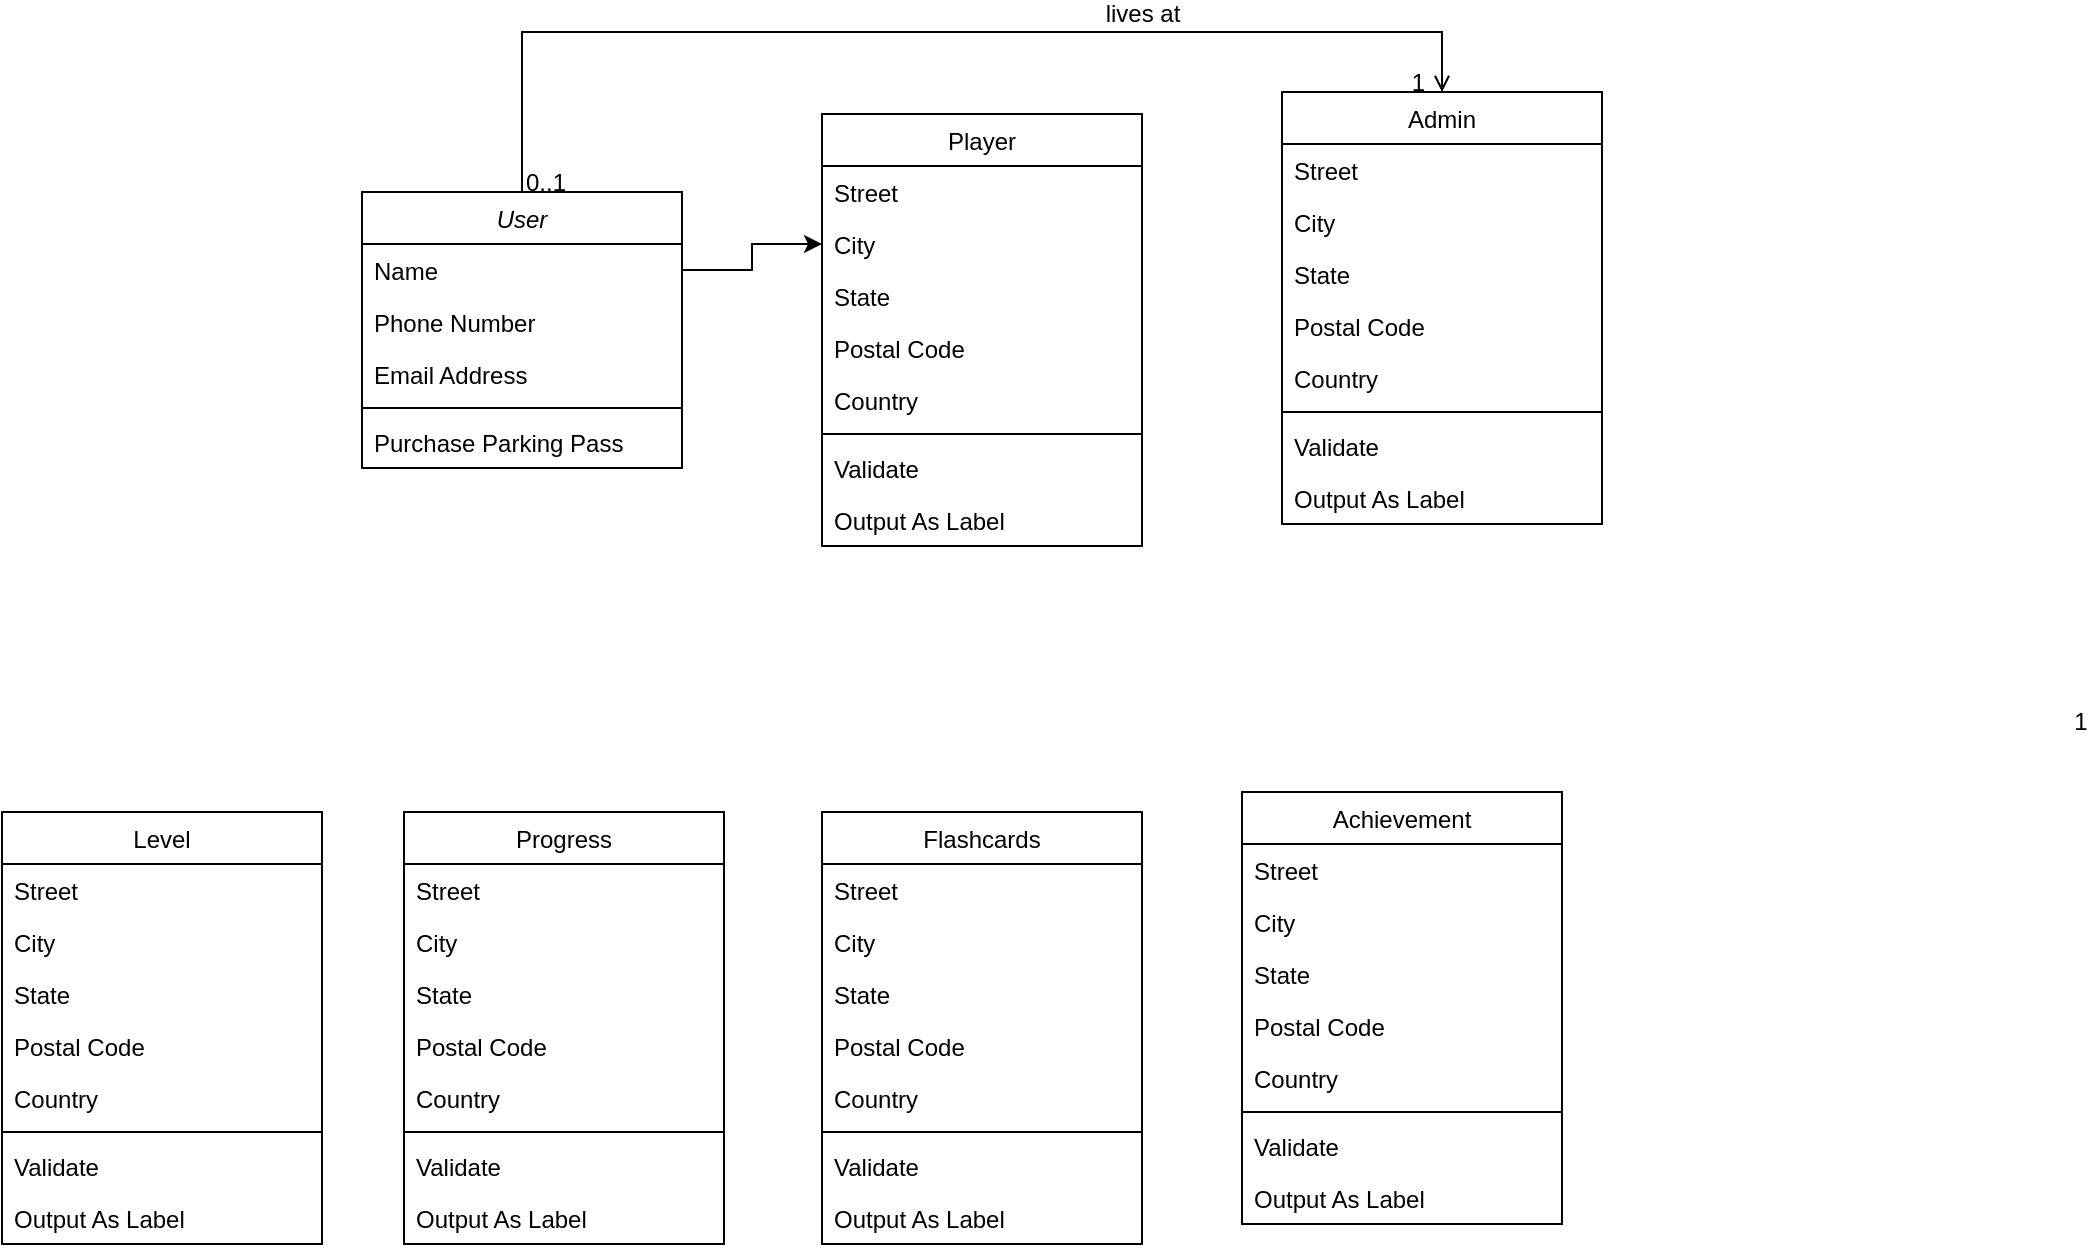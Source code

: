 <mxfile version="24.0.0" type="github">
  <diagram name="Page-1" id="r3yXHVy3wjTCE7LiyF-z">
    <mxGraphModel dx="2710" dy="2184" grid="1" gridSize="10" guides="1" tooltips="1" connect="1" arrows="1" fold="1" page="1" pageScale="1" pageWidth="827" pageHeight="1169" math="0" shadow="0">
      <root>
        <mxCell id="0" />
        <mxCell id="1" parent="0" />
        <mxCell id="F9fR9Gw7HePgkh-NJreo-1" value="User" style="swimlane;fontStyle=2;align=center;verticalAlign=top;childLayout=stackLayout;horizontal=1;startSize=26;horizontalStack=0;resizeParent=1;resizeLast=0;collapsible=1;marginBottom=0;rounded=0;shadow=0;strokeWidth=1;" vertex="1" parent="1">
          <mxGeometry x="-460" y="-450" width="160" height="138" as="geometry">
            <mxRectangle x="230" y="140" width="160" height="26" as="alternateBounds" />
          </mxGeometry>
        </mxCell>
        <mxCell id="F9fR9Gw7HePgkh-NJreo-2" value="Name" style="text;align=left;verticalAlign=top;spacingLeft=4;spacingRight=4;overflow=hidden;rotatable=0;points=[[0,0.5],[1,0.5]];portConstraint=eastwest;" vertex="1" parent="F9fR9Gw7HePgkh-NJreo-1">
          <mxGeometry y="26" width="160" height="26" as="geometry" />
        </mxCell>
        <mxCell id="F9fR9Gw7HePgkh-NJreo-3" value="Phone Number" style="text;align=left;verticalAlign=top;spacingLeft=4;spacingRight=4;overflow=hidden;rotatable=0;points=[[0,0.5],[1,0.5]];portConstraint=eastwest;rounded=0;shadow=0;html=0;" vertex="1" parent="F9fR9Gw7HePgkh-NJreo-1">
          <mxGeometry y="52" width="160" height="26" as="geometry" />
        </mxCell>
        <mxCell id="F9fR9Gw7HePgkh-NJreo-4" value="Email Address" style="text;align=left;verticalAlign=top;spacingLeft=4;spacingRight=4;overflow=hidden;rotatable=0;points=[[0,0.5],[1,0.5]];portConstraint=eastwest;rounded=0;shadow=0;html=0;" vertex="1" parent="F9fR9Gw7HePgkh-NJreo-1">
          <mxGeometry y="78" width="160" height="26" as="geometry" />
        </mxCell>
        <mxCell id="F9fR9Gw7HePgkh-NJreo-5" value="" style="line;html=1;strokeWidth=1;align=left;verticalAlign=middle;spacingTop=-1;spacingLeft=3;spacingRight=3;rotatable=0;labelPosition=right;points=[];portConstraint=eastwest;" vertex="1" parent="F9fR9Gw7HePgkh-NJreo-1">
          <mxGeometry y="104" width="160" height="8" as="geometry" />
        </mxCell>
        <mxCell id="F9fR9Gw7HePgkh-NJreo-6" value="Purchase Parking Pass" style="text;align=left;verticalAlign=top;spacingLeft=4;spacingRight=4;overflow=hidden;rotatable=0;points=[[0,0.5],[1,0.5]];portConstraint=eastwest;" vertex="1" parent="F9fR9Gw7HePgkh-NJreo-1">
          <mxGeometry y="112" width="160" height="26" as="geometry" />
        </mxCell>
        <mxCell id="F9fR9Gw7HePgkh-NJreo-18" value="Admin" style="swimlane;fontStyle=0;align=center;verticalAlign=top;childLayout=stackLayout;horizontal=1;startSize=26;horizontalStack=0;resizeParent=1;resizeLast=0;collapsible=1;marginBottom=0;rounded=0;shadow=0;strokeWidth=1;" vertex="1" parent="1">
          <mxGeometry y="-500" width="160" height="216" as="geometry">
            <mxRectangle x="550" y="140" width="160" height="26" as="alternateBounds" />
          </mxGeometry>
        </mxCell>
        <mxCell id="F9fR9Gw7HePgkh-NJreo-19" value="Street" style="text;align=left;verticalAlign=top;spacingLeft=4;spacingRight=4;overflow=hidden;rotatable=0;points=[[0,0.5],[1,0.5]];portConstraint=eastwest;" vertex="1" parent="F9fR9Gw7HePgkh-NJreo-18">
          <mxGeometry y="26" width="160" height="26" as="geometry" />
        </mxCell>
        <mxCell id="F9fR9Gw7HePgkh-NJreo-20" value="City" style="text;align=left;verticalAlign=top;spacingLeft=4;spacingRight=4;overflow=hidden;rotatable=0;points=[[0,0.5],[1,0.5]];portConstraint=eastwest;rounded=0;shadow=0;html=0;" vertex="1" parent="F9fR9Gw7HePgkh-NJreo-18">
          <mxGeometry y="52" width="160" height="26" as="geometry" />
        </mxCell>
        <mxCell id="F9fR9Gw7HePgkh-NJreo-21" value="State" style="text;align=left;verticalAlign=top;spacingLeft=4;spacingRight=4;overflow=hidden;rotatable=0;points=[[0,0.5],[1,0.5]];portConstraint=eastwest;rounded=0;shadow=0;html=0;" vertex="1" parent="F9fR9Gw7HePgkh-NJreo-18">
          <mxGeometry y="78" width="160" height="26" as="geometry" />
        </mxCell>
        <mxCell id="F9fR9Gw7HePgkh-NJreo-22" value="Postal Code" style="text;align=left;verticalAlign=top;spacingLeft=4;spacingRight=4;overflow=hidden;rotatable=0;points=[[0,0.5],[1,0.5]];portConstraint=eastwest;rounded=0;shadow=0;html=0;" vertex="1" parent="F9fR9Gw7HePgkh-NJreo-18">
          <mxGeometry y="104" width="160" height="26" as="geometry" />
        </mxCell>
        <mxCell id="F9fR9Gw7HePgkh-NJreo-23" value="Country" style="text;align=left;verticalAlign=top;spacingLeft=4;spacingRight=4;overflow=hidden;rotatable=0;points=[[0,0.5],[1,0.5]];portConstraint=eastwest;rounded=0;shadow=0;html=0;" vertex="1" parent="F9fR9Gw7HePgkh-NJreo-18">
          <mxGeometry y="130" width="160" height="26" as="geometry" />
        </mxCell>
        <mxCell id="F9fR9Gw7HePgkh-NJreo-24" value="" style="line;html=1;strokeWidth=1;align=left;verticalAlign=middle;spacingTop=-1;spacingLeft=3;spacingRight=3;rotatable=0;labelPosition=right;points=[];portConstraint=eastwest;" vertex="1" parent="F9fR9Gw7HePgkh-NJreo-18">
          <mxGeometry y="156" width="160" height="8" as="geometry" />
        </mxCell>
        <mxCell id="F9fR9Gw7HePgkh-NJreo-25" value="Validate" style="text;align=left;verticalAlign=top;spacingLeft=4;spacingRight=4;overflow=hidden;rotatable=0;points=[[0,0.5],[1,0.5]];portConstraint=eastwest;" vertex="1" parent="F9fR9Gw7HePgkh-NJreo-18">
          <mxGeometry y="164" width="160" height="26" as="geometry" />
        </mxCell>
        <mxCell id="F9fR9Gw7HePgkh-NJreo-26" value="Output As Label" style="text;align=left;verticalAlign=top;spacingLeft=4;spacingRight=4;overflow=hidden;rotatable=0;points=[[0,0.5],[1,0.5]];portConstraint=eastwest;" vertex="1" parent="F9fR9Gw7HePgkh-NJreo-18">
          <mxGeometry y="190" width="160" height="26" as="geometry" />
        </mxCell>
        <mxCell id="F9fR9Gw7HePgkh-NJreo-27" value="" style="endArrow=open;shadow=0;strokeWidth=1;rounded=0;endFill=1;edgeStyle=elbowEdgeStyle;elbow=vertical;" edge="1" parent="1" source="F9fR9Gw7HePgkh-NJreo-1" target="F9fR9Gw7HePgkh-NJreo-18">
          <mxGeometry x="0.5" y="41" relative="1" as="geometry">
            <mxPoint x="280" y="92" as="sourcePoint" />
            <mxPoint x="440" y="92" as="targetPoint" />
            <mxPoint x="-40" y="32" as="offset" />
            <Array as="points">
              <mxPoint x="-160" y="-530" />
            </Array>
          </mxGeometry>
        </mxCell>
        <mxCell id="F9fR9Gw7HePgkh-NJreo-28" value="0..1" style="resizable=0;align=left;verticalAlign=bottom;labelBackgroundColor=none;fontSize=12;" connectable="0" vertex="1" parent="F9fR9Gw7HePgkh-NJreo-27">
          <mxGeometry x="-1" relative="1" as="geometry">
            <mxPoint y="4" as="offset" />
          </mxGeometry>
        </mxCell>
        <mxCell id="F9fR9Gw7HePgkh-NJreo-29" value="1" style="resizable=0;align=right;verticalAlign=bottom;labelBackgroundColor=none;fontSize=12;" connectable="0" vertex="1" parent="F9fR9Gw7HePgkh-NJreo-27">
          <mxGeometry x="1" relative="1" as="geometry">
            <mxPoint x="-7" y="4" as="offset" />
          </mxGeometry>
        </mxCell>
        <mxCell id="F9fR9Gw7HePgkh-NJreo-30" value="lives at" style="text;html=1;resizable=0;points=[];;align=center;verticalAlign=middle;labelBackgroundColor=none;rounded=0;shadow=0;strokeWidth=1;fontSize=12;" vertex="1" connectable="0" parent="F9fR9Gw7HePgkh-NJreo-27">
          <mxGeometry x="0.5" y="49" relative="1" as="geometry">
            <mxPoint x="-38" y="40" as="offset" />
          </mxGeometry>
        </mxCell>
        <mxCell id="F9fR9Gw7HePgkh-NJreo-31" value="Player" style="swimlane;fontStyle=0;align=center;verticalAlign=top;childLayout=stackLayout;horizontal=1;startSize=26;horizontalStack=0;resizeParent=1;resizeLast=0;collapsible=1;marginBottom=0;rounded=0;shadow=0;strokeWidth=1;" vertex="1" parent="1">
          <mxGeometry x="-230" y="-489" width="160" height="216" as="geometry">
            <mxRectangle x="550" y="140" width="160" height="26" as="alternateBounds" />
          </mxGeometry>
        </mxCell>
        <mxCell id="F9fR9Gw7HePgkh-NJreo-32" value="Street" style="text;align=left;verticalAlign=top;spacingLeft=4;spacingRight=4;overflow=hidden;rotatable=0;points=[[0,0.5],[1,0.5]];portConstraint=eastwest;" vertex="1" parent="F9fR9Gw7HePgkh-NJreo-31">
          <mxGeometry y="26" width="160" height="26" as="geometry" />
        </mxCell>
        <mxCell id="F9fR9Gw7HePgkh-NJreo-33" value="City" style="text;align=left;verticalAlign=top;spacingLeft=4;spacingRight=4;overflow=hidden;rotatable=0;points=[[0,0.5],[1,0.5]];portConstraint=eastwest;rounded=0;shadow=0;html=0;" vertex="1" parent="F9fR9Gw7HePgkh-NJreo-31">
          <mxGeometry y="52" width="160" height="26" as="geometry" />
        </mxCell>
        <mxCell id="F9fR9Gw7HePgkh-NJreo-34" value="State" style="text;align=left;verticalAlign=top;spacingLeft=4;spacingRight=4;overflow=hidden;rotatable=0;points=[[0,0.5],[1,0.5]];portConstraint=eastwest;rounded=0;shadow=0;html=0;" vertex="1" parent="F9fR9Gw7HePgkh-NJreo-31">
          <mxGeometry y="78" width="160" height="26" as="geometry" />
        </mxCell>
        <mxCell id="F9fR9Gw7HePgkh-NJreo-35" value="Postal Code" style="text;align=left;verticalAlign=top;spacingLeft=4;spacingRight=4;overflow=hidden;rotatable=0;points=[[0,0.5],[1,0.5]];portConstraint=eastwest;rounded=0;shadow=0;html=0;" vertex="1" parent="F9fR9Gw7HePgkh-NJreo-31">
          <mxGeometry y="104" width="160" height="26" as="geometry" />
        </mxCell>
        <mxCell id="F9fR9Gw7HePgkh-NJreo-36" value="Country" style="text;align=left;verticalAlign=top;spacingLeft=4;spacingRight=4;overflow=hidden;rotatable=0;points=[[0,0.5],[1,0.5]];portConstraint=eastwest;rounded=0;shadow=0;html=0;" vertex="1" parent="F9fR9Gw7HePgkh-NJreo-31">
          <mxGeometry y="130" width="160" height="26" as="geometry" />
        </mxCell>
        <mxCell id="F9fR9Gw7HePgkh-NJreo-37" value="" style="line;html=1;strokeWidth=1;align=left;verticalAlign=middle;spacingTop=-1;spacingLeft=3;spacingRight=3;rotatable=0;labelPosition=right;points=[];portConstraint=eastwest;" vertex="1" parent="F9fR9Gw7HePgkh-NJreo-31">
          <mxGeometry y="156" width="160" height="8" as="geometry" />
        </mxCell>
        <mxCell id="F9fR9Gw7HePgkh-NJreo-38" value="Validate" style="text;align=left;verticalAlign=top;spacingLeft=4;spacingRight=4;overflow=hidden;rotatable=0;points=[[0,0.5],[1,0.5]];portConstraint=eastwest;" vertex="1" parent="F9fR9Gw7HePgkh-NJreo-31">
          <mxGeometry y="164" width="160" height="26" as="geometry" />
        </mxCell>
        <mxCell id="F9fR9Gw7HePgkh-NJreo-39" value="Output As Label" style="text;align=left;verticalAlign=top;spacingLeft=4;spacingRight=4;overflow=hidden;rotatable=0;points=[[0,0.5],[1,0.5]];portConstraint=eastwest;" vertex="1" parent="F9fR9Gw7HePgkh-NJreo-31">
          <mxGeometry y="190" width="160" height="26" as="geometry" />
        </mxCell>
        <mxCell id="F9fR9Gw7HePgkh-NJreo-40" value="1" style="resizable=0;align=right;verticalAlign=bottom;labelBackgroundColor=none;fontSize=12;" connectable="0" vertex="1" parent="1">
          <mxGeometry x="404.342" y="-176.385" as="geometry" />
        </mxCell>
        <mxCell id="F9fR9Gw7HePgkh-NJreo-41" style="edgeStyle=orthogonalEdgeStyle;rounded=0;orthogonalLoop=1;jettySize=auto;html=1;exitX=1;exitY=0.5;exitDx=0;exitDy=0;entryX=0;entryY=0.5;entryDx=0;entryDy=0;" edge="1" parent="1" source="F9fR9Gw7HePgkh-NJreo-2" target="F9fR9Gw7HePgkh-NJreo-33">
          <mxGeometry relative="1" as="geometry" />
        </mxCell>
        <mxCell id="F9fR9Gw7HePgkh-NJreo-43" value="Level" style="swimlane;fontStyle=0;align=center;verticalAlign=top;childLayout=stackLayout;horizontal=1;startSize=26;horizontalStack=0;resizeParent=1;resizeLast=0;collapsible=1;marginBottom=0;rounded=0;shadow=0;strokeWidth=1;" vertex="1" parent="1">
          <mxGeometry x="-640" y="-140" width="160" height="216" as="geometry">
            <mxRectangle x="550" y="140" width="160" height="26" as="alternateBounds" />
          </mxGeometry>
        </mxCell>
        <mxCell id="F9fR9Gw7HePgkh-NJreo-44" value="Street" style="text;align=left;verticalAlign=top;spacingLeft=4;spacingRight=4;overflow=hidden;rotatable=0;points=[[0,0.5],[1,0.5]];portConstraint=eastwest;" vertex="1" parent="F9fR9Gw7HePgkh-NJreo-43">
          <mxGeometry y="26" width="160" height="26" as="geometry" />
        </mxCell>
        <mxCell id="F9fR9Gw7HePgkh-NJreo-45" value="City" style="text;align=left;verticalAlign=top;spacingLeft=4;spacingRight=4;overflow=hidden;rotatable=0;points=[[0,0.5],[1,0.5]];portConstraint=eastwest;rounded=0;shadow=0;html=0;" vertex="1" parent="F9fR9Gw7HePgkh-NJreo-43">
          <mxGeometry y="52" width="160" height="26" as="geometry" />
        </mxCell>
        <mxCell id="F9fR9Gw7HePgkh-NJreo-46" value="State" style="text;align=left;verticalAlign=top;spacingLeft=4;spacingRight=4;overflow=hidden;rotatable=0;points=[[0,0.5],[1,0.5]];portConstraint=eastwest;rounded=0;shadow=0;html=0;" vertex="1" parent="F9fR9Gw7HePgkh-NJreo-43">
          <mxGeometry y="78" width="160" height="26" as="geometry" />
        </mxCell>
        <mxCell id="F9fR9Gw7HePgkh-NJreo-47" value="Postal Code" style="text;align=left;verticalAlign=top;spacingLeft=4;spacingRight=4;overflow=hidden;rotatable=0;points=[[0,0.5],[1,0.5]];portConstraint=eastwest;rounded=0;shadow=0;html=0;" vertex="1" parent="F9fR9Gw7HePgkh-NJreo-43">
          <mxGeometry y="104" width="160" height="26" as="geometry" />
        </mxCell>
        <mxCell id="F9fR9Gw7HePgkh-NJreo-48" value="Country" style="text;align=left;verticalAlign=top;spacingLeft=4;spacingRight=4;overflow=hidden;rotatable=0;points=[[0,0.5],[1,0.5]];portConstraint=eastwest;rounded=0;shadow=0;html=0;" vertex="1" parent="F9fR9Gw7HePgkh-NJreo-43">
          <mxGeometry y="130" width="160" height="26" as="geometry" />
        </mxCell>
        <mxCell id="F9fR9Gw7HePgkh-NJreo-49" value="" style="line;html=1;strokeWidth=1;align=left;verticalAlign=middle;spacingTop=-1;spacingLeft=3;spacingRight=3;rotatable=0;labelPosition=right;points=[];portConstraint=eastwest;" vertex="1" parent="F9fR9Gw7HePgkh-NJreo-43">
          <mxGeometry y="156" width="160" height="8" as="geometry" />
        </mxCell>
        <mxCell id="F9fR9Gw7HePgkh-NJreo-50" value="Validate" style="text;align=left;verticalAlign=top;spacingLeft=4;spacingRight=4;overflow=hidden;rotatable=0;points=[[0,0.5],[1,0.5]];portConstraint=eastwest;" vertex="1" parent="F9fR9Gw7HePgkh-NJreo-43">
          <mxGeometry y="164" width="160" height="26" as="geometry" />
        </mxCell>
        <mxCell id="F9fR9Gw7HePgkh-NJreo-51" value="Output As Label" style="text;align=left;verticalAlign=top;spacingLeft=4;spacingRight=4;overflow=hidden;rotatable=0;points=[[0,0.5],[1,0.5]];portConstraint=eastwest;" vertex="1" parent="F9fR9Gw7HePgkh-NJreo-43">
          <mxGeometry y="190" width="160" height="26" as="geometry" />
        </mxCell>
        <mxCell id="F9fR9Gw7HePgkh-NJreo-52" value="Progress" style="swimlane;fontStyle=0;align=center;verticalAlign=top;childLayout=stackLayout;horizontal=1;startSize=26;horizontalStack=0;resizeParent=1;resizeLast=0;collapsible=1;marginBottom=0;rounded=0;shadow=0;strokeWidth=1;" vertex="1" parent="1">
          <mxGeometry x="-439" y="-140" width="160" height="216" as="geometry">
            <mxRectangle x="550" y="140" width="160" height="26" as="alternateBounds" />
          </mxGeometry>
        </mxCell>
        <mxCell id="F9fR9Gw7HePgkh-NJreo-53" value="Street" style="text;align=left;verticalAlign=top;spacingLeft=4;spacingRight=4;overflow=hidden;rotatable=0;points=[[0,0.5],[1,0.5]];portConstraint=eastwest;" vertex="1" parent="F9fR9Gw7HePgkh-NJreo-52">
          <mxGeometry y="26" width="160" height="26" as="geometry" />
        </mxCell>
        <mxCell id="F9fR9Gw7HePgkh-NJreo-54" value="City" style="text;align=left;verticalAlign=top;spacingLeft=4;spacingRight=4;overflow=hidden;rotatable=0;points=[[0,0.5],[1,0.5]];portConstraint=eastwest;rounded=0;shadow=0;html=0;" vertex="1" parent="F9fR9Gw7HePgkh-NJreo-52">
          <mxGeometry y="52" width="160" height="26" as="geometry" />
        </mxCell>
        <mxCell id="F9fR9Gw7HePgkh-NJreo-55" value="State" style="text;align=left;verticalAlign=top;spacingLeft=4;spacingRight=4;overflow=hidden;rotatable=0;points=[[0,0.5],[1,0.5]];portConstraint=eastwest;rounded=0;shadow=0;html=0;" vertex="1" parent="F9fR9Gw7HePgkh-NJreo-52">
          <mxGeometry y="78" width="160" height="26" as="geometry" />
        </mxCell>
        <mxCell id="F9fR9Gw7HePgkh-NJreo-56" value="Postal Code" style="text;align=left;verticalAlign=top;spacingLeft=4;spacingRight=4;overflow=hidden;rotatable=0;points=[[0,0.5],[1,0.5]];portConstraint=eastwest;rounded=0;shadow=0;html=0;" vertex="1" parent="F9fR9Gw7HePgkh-NJreo-52">
          <mxGeometry y="104" width="160" height="26" as="geometry" />
        </mxCell>
        <mxCell id="F9fR9Gw7HePgkh-NJreo-57" value="Country" style="text;align=left;verticalAlign=top;spacingLeft=4;spacingRight=4;overflow=hidden;rotatable=0;points=[[0,0.5],[1,0.5]];portConstraint=eastwest;rounded=0;shadow=0;html=0;" vertex="1" parent="F9fR9Gw7HePgkh-NJreo-52">
          <mxGeometry y="130" width="160" height="26" as="geometry" />
        </mxCell>
        <mxCell id="F9fR9Gw7HePgkh-NJreo-58" value="" style="line;html=1;strokeWidth=1;align=left;verticalAlign=middle;spacingTop=-1;spacingLeft=3;spacingRight=3;rotatable=0;labelPosition=right;points=[];portConstraint=eastwest;" vertex="1" parent="F9fR9Gw7HePgkh-NJreo-52">
          <mxGeometry y="156" width="160" height="8" as="geometry" />
        </mxCell>
        <mxCell id="F9fR9Gw7HePgkh-NJreo-59" value="Validate" style="text;align=left;verticalAlign=top;spacingLeft=4;spacingRight=4;overflow=hidden;rotatable=0;points=[[0,0.5],[1,0.5]];portConstraint=eastwest;" vertex="1" parent="F9fR9Gw7HePgkh-NJreo-52">
          <mxGeometry y="164" width="160" height="26" as="geometry" />
        </mxCell>
        <mxCell id="F9fR9Gw7HePgkh-NJreo-60" value="Output As Label" style="text;align=left;verticalAlign=top;spacingLeft=4;spacingRight=4;overflow=hidden;rotatable=0;points=[[0,0.5],[1,0.5]];portConstraint=eastwest;" vertex="1" parent="F9fR9Gw7HePgkh-NJreo-52">
          <mxGeometry y="190" width="160" height="26" as="geometry" />
        </mxCell>
        <mxCell id="F9fR9Gw7HePgkh-NJreo-61" value="Flashcards" style="swimlane;fontStyle=0;align=center;verticalAlign=top;childLayout=stackLayout;horizontal=1;startSize=26;horizontalStack=0;resizeParent=1;resizeLast=0;collapsible=1;marginBottom=0;rounded=0;shadow=0;strokeWidth=1;" vertex="1" parent="1">
          <mxGeometry x="-230" y="-140" width="160" height="216" as="geometry">
            <mxRectangle x="550" y="140" width="160" height="26" as="alternateBounds" />
          </mxGeometry>
        </mxCell>
        <mxCell id="F9fR9Gw7HePgkh-NJreo-62" value="Street" style="text;align=left;verticalAlign=top;spacingLeft=4;spacingRight=4;overflow=hidden;rotatable=0;points=[[0,0.5],[1,0.5]];portConstraint=eastwest;" vertex="1" parent="F9fR9Gw7HePgkh-NJreo-61">
          <mxGeometry y="26" width="160" height="26" as="geometry" />
        </mxCell>
        <mxCell id="F9fR9Gw7HePgkh-NJreo-63" value="City" style="text;align=left;verticalAlign=top;spacingLeft=4;spacingRight=4;overflow=hidden;rotatable=0;points=[[0,0.5],[1,0.5]];portConstraint=eastwest;rounded=0;shadow=0;html=0;" vertex="1" parent="F9fR9Gw7HePgkh-NJreo-61">
          <mxGeometry y="52" width="160" height="26" as="geometry" />
        </mxCell>
        <mxCell id="F9fR9Gw7HePgkh-NJreo-64" value="State" style="text;align=left;verticalAlign=top;spacingLeft=4;spacingRight=4;overflow=hidden;rotatable=0;points=[[0,0.5],[1,0.5]];portConstraint=eastwest;rounded=0;shadow=0;html=0;" vertex="1" parent="F9fR9Gw7HePgkh-NJreo-61">
          <mxGeometry y="78" width="160" height="26" as="geometry" />
        </mxCell>
        <mxCell id="F9fR9Gw7HePgkh-NJreo-65" value="Postal Code" style="text;align=left;verticalAlign=top;spacingLeft=4;spacingRight=4;overflow=hidden;rotatable=0;points=[[0,0.5],[1,0.5]];portConstraint=eastwest;rounded=0;shadow=0;html=0;" vertex="1" parent="F9fR9Gw7HePgkh-NJreo-61">
          <mxGeometry y="104" width="160" height="26" as="geometry" />
        </mxCell>
        <mxCell id="F9fR9Gw7HePgkh-NJreo-66" value="Country" style="text;align=left;verticalAlign=top;spacingLeft=4;spacingRight=4;overflow=hidden;rotatable=0;points=[[0,0.5],[1,0.5]];portConstraint=eastwest;rounded=0;shadow=0;html=0;" vertex="1" parent="F9fR9Gw7HePgkh-NJreo-61">
          <mxGeometry y="130" width="160" height="26" as="geometry" />
        </mxCell>
        <mxCell id="F9fR9Gw7HePgkh-NJreo-67" value="" style="line;html=1;strokeWidth=1;align=left;verticalAlign=middle;spacingTop=-1;spacingLeft=3;spacingRight=3;rotatable=0;labelPosition=right;points=[];portConstraint=eastwest;" vertex="1" parent="F9fR9Gw7HePgkh-NJreo-61">
          <mxGeometry y="156" width="160" height="8" as="geometry" />
        </mxCell>
        <mxCell id="F9fR9Gw7HePgkh-NJreo-68" value="Validate" style="text;align=left;verticalAlign=top;spacingLeft=4;spacingRight=4;overflow=hidden;rotatable=0;points=[[0,0.5],[1,0.5]];portConstraint=eastwest;" vertex="1" parent="F9fR9Gw7HePgkh-NJreo-61">
          <mxGeometry y="164" width="160" height="26" as="geometry" />
        </mxCell>
        <mxCell id="F9fR9Gw7HePgkh-NJreo-69" value="Output As Label" style="text;align=left;verticalAlign=top;spacingLeft=4;spacingRight=4;overflow=hidden;rotatable=0;points=[[0,0.5],[1,0.5]];portConstraint=eastwest;" vertex="1" parent="F9fR9Gw7HePgkh-NJreo-61">
          <mxGeometry y="190" width="160" height="26" as="geometry" />
        </mxCell>
        <mxCell id="F9fR9Gw7HePgkh-NJreo-70" value="Achievement" style="swimlane;fontStyle=0;align=center;verticalAlign=top;childLayout=stackLayout;horizontal=1;startSize=26;horizontalStack=0;resizeParent=1;resizeLast=0;collapsible=1;marginBottom=0;rounded=0;shadow=0;strokeWidth=1;" vertex="1" parent="1">
          <mxGeometry x="-20" y="-150" width="160" height="216" as="geometry">
            <mxRectangle x="550" y="140" width="160" height="26" as="alternateBounds" />
          </mxGeometry>
        </mxCell>
        <mxCell id="F9fR9Gw7HePgkh-NJreo-71" value="Street" style="text;align=left;verticalAlign=top;spacingLeft=4;spacingRight=4;overflow=hidden;rotatable=0;points=[[0,0.5],[1,0.5]];portConstraint=eastwest;" vertex="1" parent="F9fR9Gw7HePgkh-NJreo-70">
          <mxGeometry y="26" width="160" height="26" as="geometry" />
        </mxCell>
        <mxCell id="F9fR9Gw7HePgkh-NJreo-72" value="City" style="text;align=left;verticalAlign=top;spacingLeft=4;spacingRight=4;overflow=hidden;rotatable=0;points=[[0,0.5],[1,0.5]];portConstraint=eastwest;rounded=0;shadow=0;html=0;" vertex="1" parent="F9fR9Gw7HePgkh-NJreo-70">
          <mxGeometry y="52" width="160" height="26" as="geometry" />
        </mxCell>
        <mxCell id="F9fR9Gw7HePgkh-NJreo-73" value="State" style="text;align=left;verticalAlign=top;spacingLeft=4;spacingRight=4;overflow=hidden;rotatable=0;points=[[0,0.5],[1,0.5]];portConstraint=eastwest;rounded=0;shadow=0;html=0;" vertex="1" parent="F9fR9Gw7HePgkh-NJreo-70">
          <mxGeometry y="78" width="160" height="26" as="geometry" />
        </mxCell>
        <mxCell id="F9fR9Gw7HePgkh-NJreo-74" value="Postal Code" style="text;align=left;verticalAlign=top;spacingLeft=4;spacingRight=4;overflow=hidden;rotatable=0;points=[[0,0.5],[1,0.5]];portConstraint=eastwest;rounded=0;shadow=0;html=0;" vertex="1" parent="F9fR9Gw7HePgkh-NJreo-70">
          <mxGeometry y="104" width="160" height="26" as="geometry" />
        </mxCell>
        <mxCell id="F9fR9Gw7HePgkh-NJreo-75" value="Country" style="text;align=left;verticalAlign=top;spacingLeft=4;spacingRight=4;overflow=hidden;rotatable=0;points=[[0,0.5],[1,0.5]];portConstraint=eastwest;rounded=0;shadow=0;html=0;" vertex="1" parent="F9fR9Gw7HePgkh-NJreo-70">
          <mxGeometry y="130" width="160" height="26" as="geometry" />
        </mxCell>
        <mxCell id="F9fR9Gw7HePgkh-NJreo-76" value="" style="line;html=1;strokeWidth=1;align=left;verticalAlign=middle;spacingTop=-1;spacingLeft=3;spacingRight=3;rotatable=0;labelPosition=right;points=[];portConstraint=eastwest;" vertex="1" parent="F9fR9Gw7HePgkh-NJreo-70">
          <mxGeometry y="156" width="160" height="8" as="geometry" />
        </mxCell>
        <mxCell id="F9fR9Gw7HePgkh-NJreo-77" value="Validate" style="text;align=left;verticalAlign=top;spacingLeft=4;spacingRight=4;overflow=hidden;rotatable=0;points=[[0,0.5],[1,0.5]];portConstraint=eastwest;" vertex="1" parent="F9fR9Gw7HePgkh-NJreo-70">
          <mxGeometry y="164" width="160" height="26" as="geometry" />
        </mxCell>
        <mxCell id="F9fR9Gw7HePgkh-NJreo-78" value="Output As Label" style="text;align=left;verticalAlign=top;spacingLeft=4;spacingRight=4;overflow=hidden;rotatable=0;points=[[0,0.5],[1,0.5]];portConstraint=eastwest;" vertex="1" parent="F9fR9Gw7HePgkh-NJreo-70">
          <mxGeometry y="190" width="160" height="26" as="geometry" />
        </mxCell>
      </root>
    </mxGraphModel>
  </diagram>
</mxfile>
